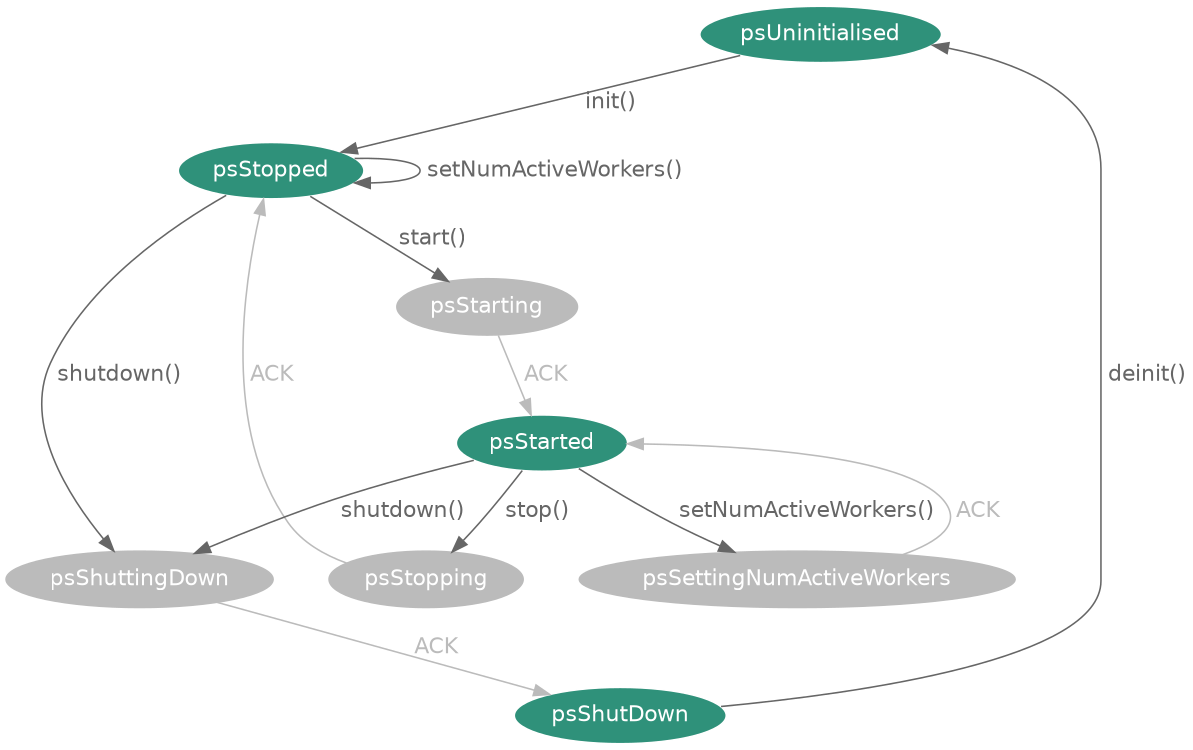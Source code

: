 digraph finite_state_machine {
  rankdir=TB;
  size="9,5";
  nodesep=".5";
  ranksep="0.5";

  graph [ fontname="helvetica" ];
  node [ fontname="helvetica" ];
  edge [ fontname="helvetica", color="#666666", fontcolor="#666666" ];

  node [ shape=ellipse, style=filled, fontcolor=white, color=white, fillcolor="#2f917a" ];
  psUninitialised -> psStopped [ label = " init()" ];

  node [ fillcolor="#bbbbbb", color="#bbbbbb", fontcolor="white" ]
  psStarting, psStopping, psShuttingDown, psSettingNumActiveWorkers;

  node [ fillcolor="#2f917a", color=white, fontcolor=white ];
  psStopped -> psStarting [ label = " start()" ];
  psStarted -> psStopping [ label = " stop()" ];
  psStarted -> psShuttingDown [ label = " shutdown()" ];
  psStopped -> psShuttingDown [ label = " shutdown()" ];
  psStarted -> psSettingNumActiveWorkers [ label = " setNumActiveWorkers()" ];
  psStopped -> psStopped [ label = " setNumActiveWorkers()" ];
  psShutDown -> psUninitialised [ label = " deinit()" ];

  edge [ color="#bbbbbb", fontcolor="#bbbbbb" ];
  psStarting -> psStarted [ label = " ACK " ];
  psStopping -> psStopped [ label = " ACK " ];
  psShuttingDown -> psShutDown [ label = " ACK " ];
  psSettingNumActiveWorkers -> psStarted  [ label = " ACK " ];
}
